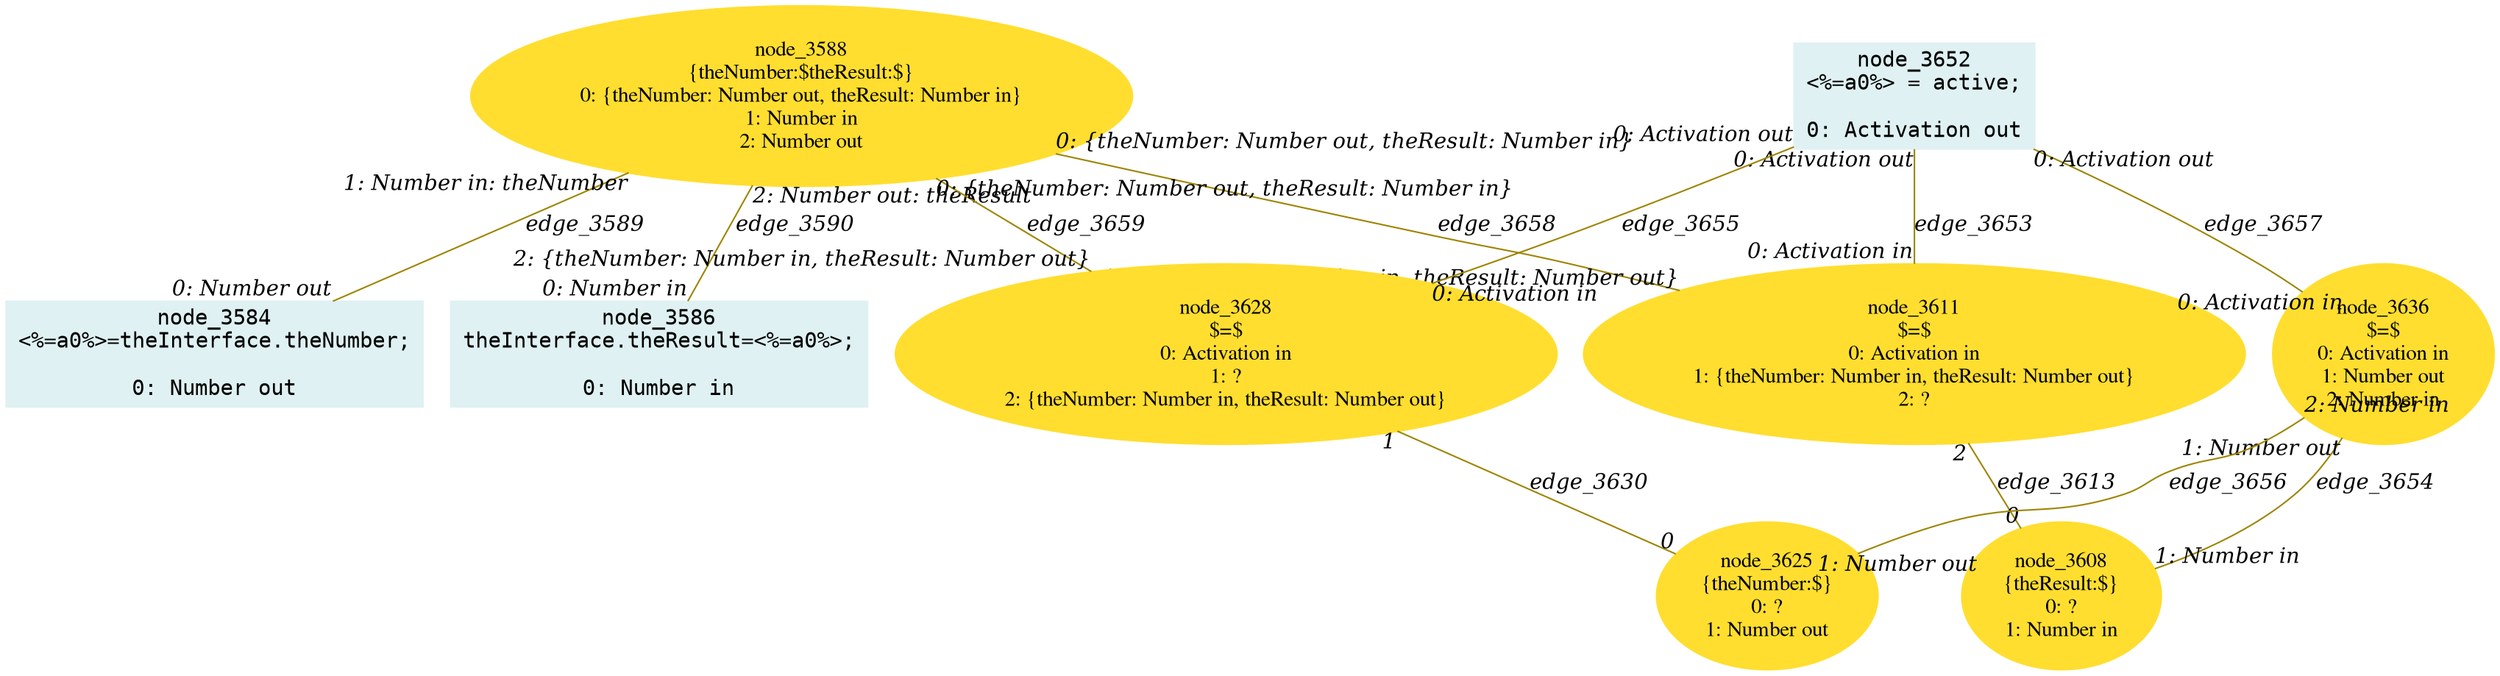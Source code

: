 digraph g{node_3584 [shape="box", style="filled", color="#dff1f2", fontname="Courier", label="node_3584
<%=a0%>=theInterface.theNumber;

0: Number out" ]
node_3586 [shape="box", style="filled", color="#dff1f2", fontname="Courier", label="node_3586
theInterface.theResult=<%=a0%>;

0: Number in" ]
node_3588 [shape="ellipse", style="filled", color="#ffde2f", fontname="Times", label="node_3588
{theNumber:$theResult:$}
0: {theNumber: Number out, theResult: Number in}
1: Number in
2: Number out" ]
node_3608 [shape="ellipse", style="filled", color="#ffde2f", fontname="Times", label="node_3608
{theResult:$}
0: ?
1: Number in" ]
node_3611 [shape="ellipse", style="filled", color="#ffde2f", fontname="Times", label="node_3611
$=$
0: Activation in
1: {theNumber: Number in, theResult: Number out}
2: ?" ]
node_3625 [shape="ellipse", style="filled", color="#ffde2f", fontname="Times", label="node_3625
{theNumber:$}
0: ?
1: Number out" ]
node_3628 [shape="ellipse", style="filled", color="#ffde2f", fontname="Times", label="node_3628
$=$
0: Activation in
1: ?
2: {theNumber: Number in, theResult: Number out}" ]
node_3636 [shape="ellipse", style="filled", color="#ffde2f", fontname="Times", label="node_3636
$=$
0: Activation in
1: Number out
2: Number in" ]
node_3652 [shape="box", style="filled", color="#dff1f2", fontname="Courier", label="node_3652
<%=a0%> = active;

0: Activation out" ]
node_3588 -> node_3584 [dir=none, arrowHead=none, fontname="Times-Italic", arrowsize=1, color="#9d8400", label="edge_3589",  headlabel="0: Number out", taillabel="1: Number in: theNumber" ]
node_3588 -> node_3586 [dir=none, arrowHead=none, fontname="Times-Italic", arrowsize=1, color="#9d8400", label="edge_3590",  headlabel="0: Number in", taillabel="2: Number out: theResult" ]
node_3611 -> node_3608 [dir=none, arrowHead=none, fontname="Times-Italic", arrowsize=1, color="#9d8400", label="edge_3613",  headlabel="0", taillabel="2" ]
node_3628 -> node_3625 [dir=none, arrowHead=none, fontname="Times-Italic", arrowsize=1, color="#9d8400", label="edge_3630",  headlabel="0", taillabel="1" ]
node_3652 -> node_3611 [dir=none, arrowHead=none, fontname="Times-Italic", arrowsize=1, color="#9d8400", label="edge_3653",  headlabel="0: Activation in", taillabel="0: Activation out" ]
node_3636 -> node_3608 [dir=none, arrowHead=none, fontname="Times-Italic", arrowsize=1, color="#9d8400", label="edge_3654",  headlabel="1: Number in", taillabel="1: Number out" ]
node_3652 -> node_3628 [dir=none, arrowHead=none, fontname="Times-Italic", arrowsize=1, color="#9d8400", label="edge_3655",  headlabel="0: Activation in", taillabel="0: Activation out" ]
node_3636 -> node_3625 [dir=none, arrowHead=none, fontname="Times-Italic", arrowsize=1, color="#9d8400", label="edge_3656",  headlabel="1: Number out", taillabel="2: Number in" ]
node_3652 -> node_3636 [dir=none, arrowHead=none, fontname="Times-Italic", arrowsize=1, color="#9d8400", label="edge_3657",  headlabel="0: Activation in", taillabel="0: Activation out" ]
node_3588 -> node_3611 [dir=none, arrowHead=none, fontname="Times-Italic", arrowsize=1, color="#9d8400", label="edge_3658",  headlabel="1: {theNumber: Number in, theResult: Number out}", taillabel="0: {theNumber: Number out, theResult: Number in}" ]
node_3588 -> node_3628 [dir=none, arrowHead=none, fontname="Times-Italic", arrowsize=1, color="#9d8400", label="edge_3659",  headlabel="2: {theNumber: Number in, theResult: Number out}", taillabel="0: {theNumber: Number out, theResult: Number in}" ]
}